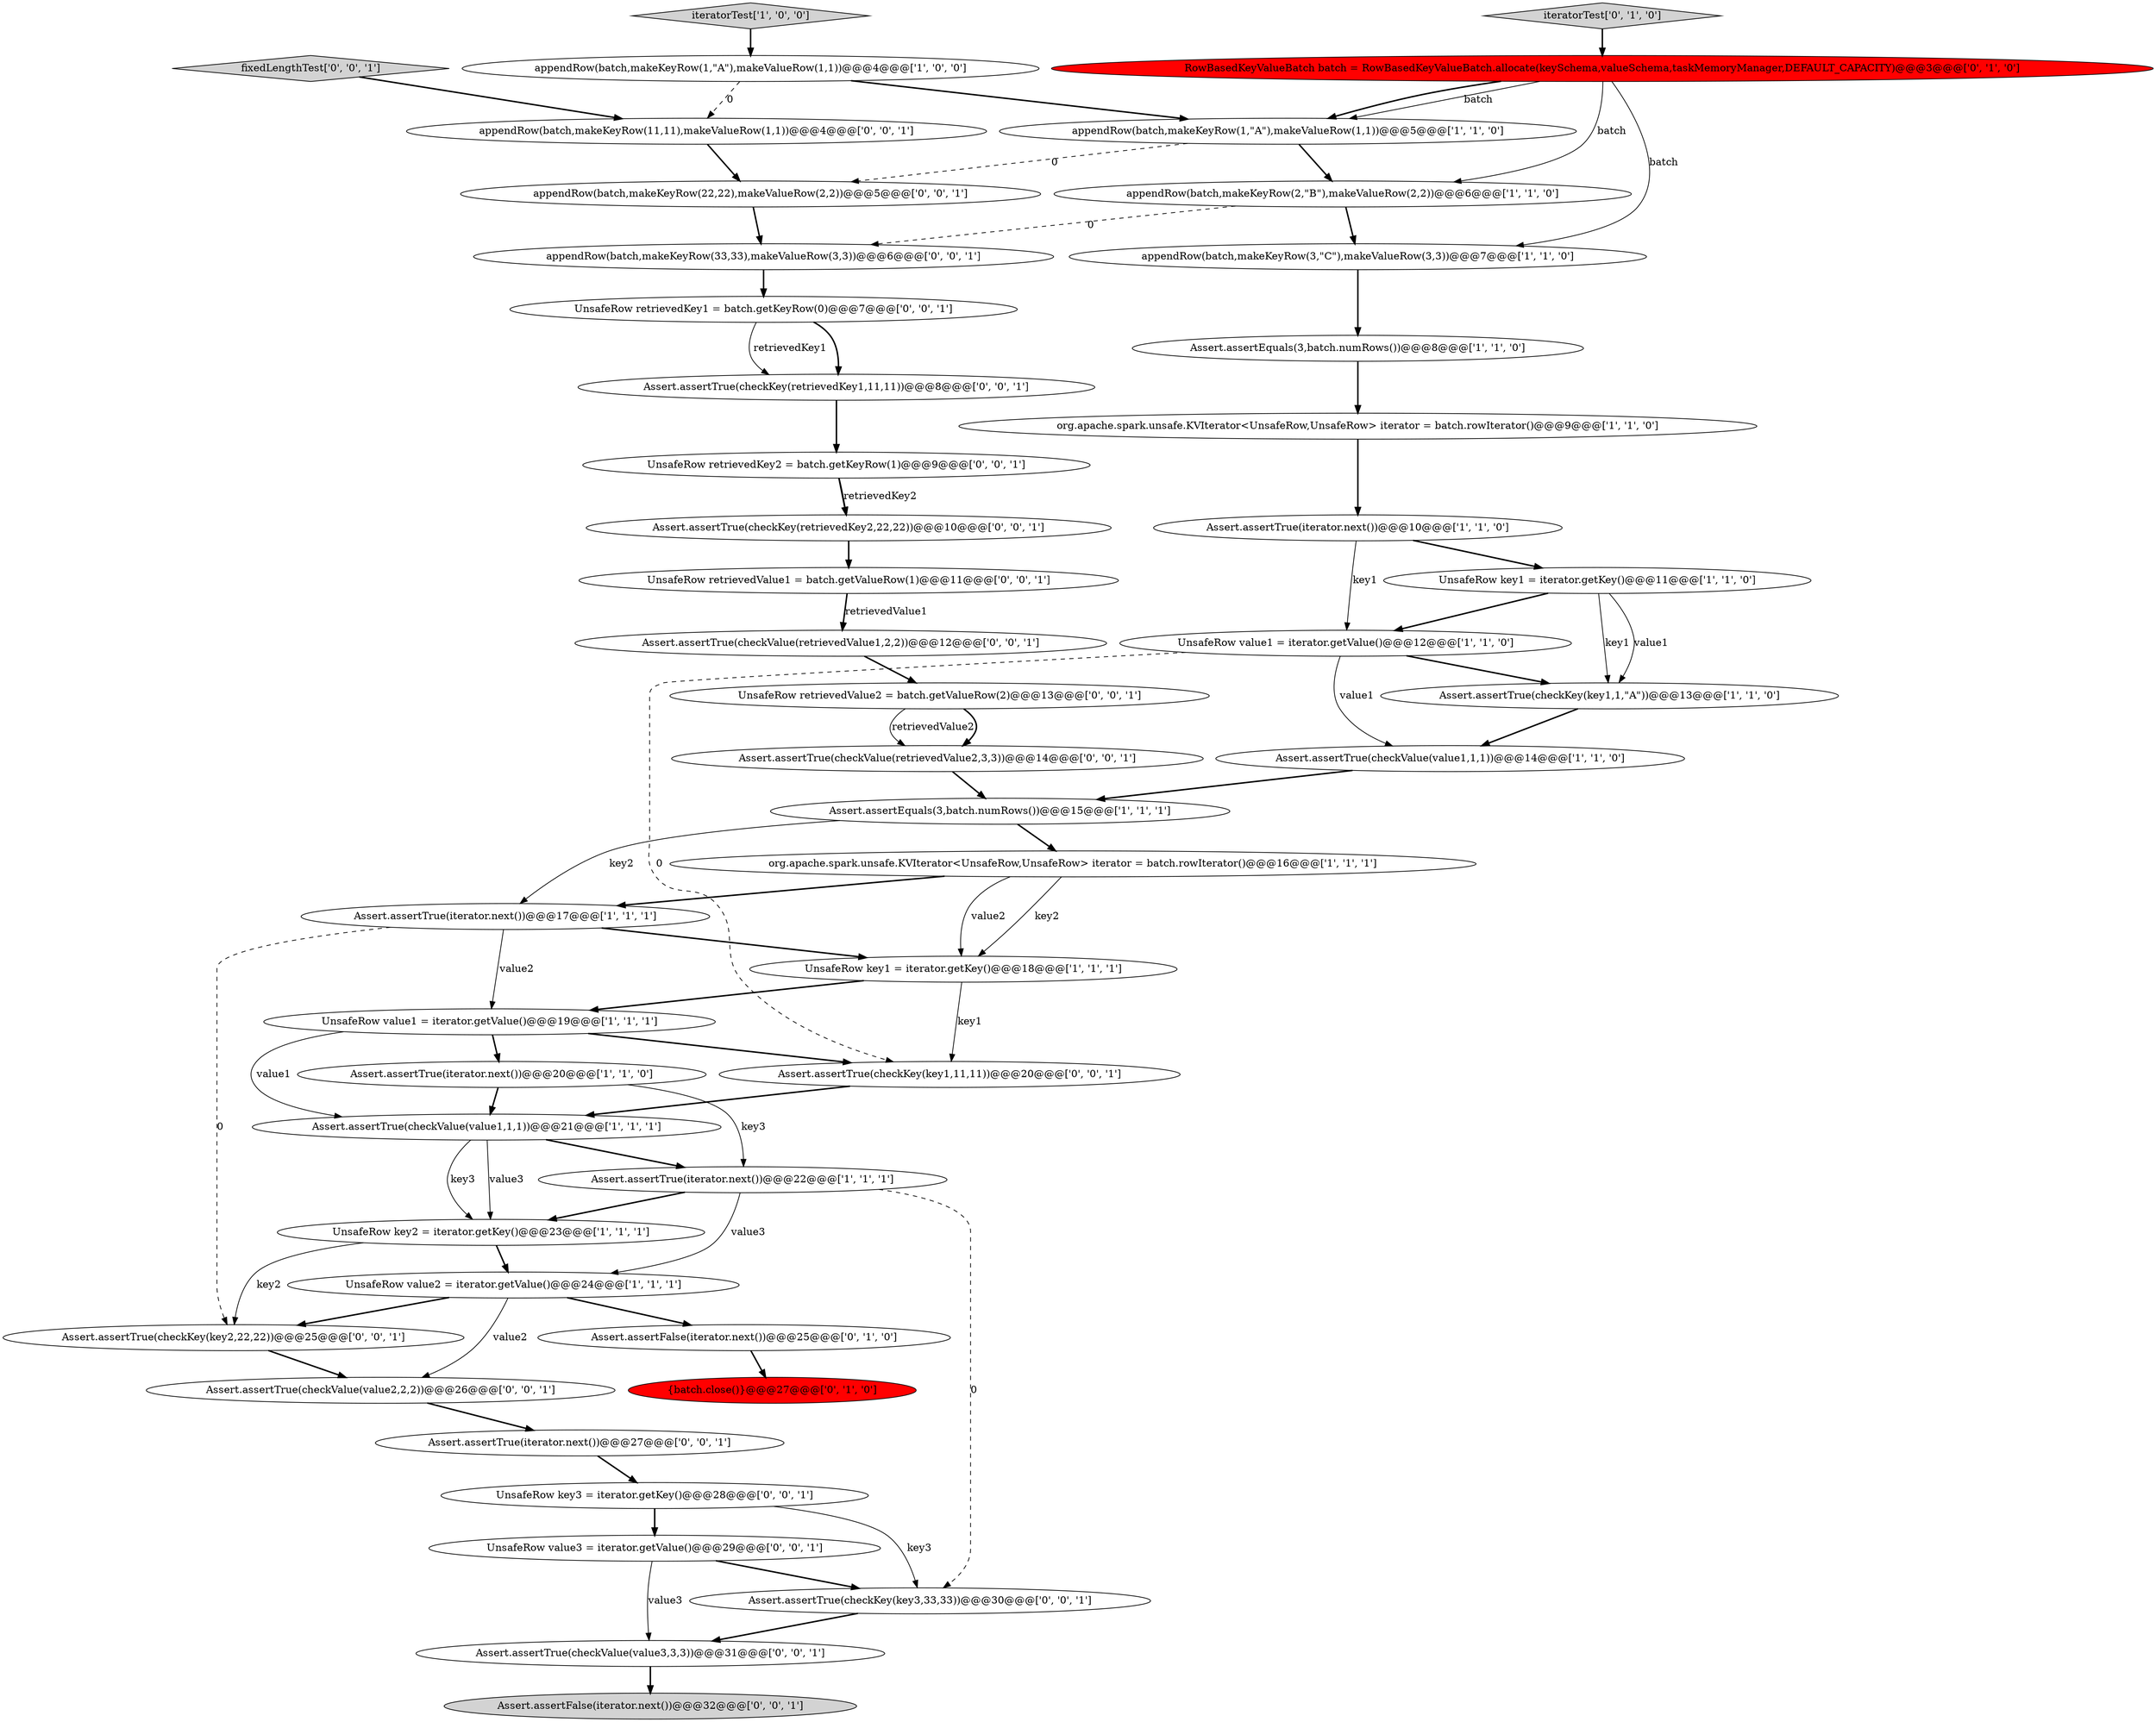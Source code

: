digraph {
28 [style = filled, label = "Assert.assertTrue(iterator.next())@@@27@@@['0', '0', '1']", fillcolor = white, shape = ellipse image = "AAA0AAABBB3BBB"];
2 [style = filled, label = "appendRow(batch,makeKeyRow(3,\"C\"),makeValueRow(3,3))@@@7@@@['1', '1', '0']", fillcolor = white, shape = ellipse image = "AAA0AAABBB1BBB"];
17 [style = filled, label = "UnsafeRow value2 = iterator.getValue()@@@24@@@['1', '1', '1']", fillcolor = white, shape = ellipse image = "AAA0AAABBB1BBB"];
8 [style = filled, label = "Assert.assertTrue(iterator.next())@@@17@@@['1', '1', '1']", fillcolor = white, shape = ellipse image = "AAA0AAABBB1BBB"];
39 [style = filled, label = "UnsafeRow retrievedValue2 = batch.getValueRow(2)@@@13@@@['0', '0', '1']", fillcolor = white, shape = ellipse image = "AAA0AAABBB3BBB"];
33 [style = filled, label = "Assert.assertTrue(checkKey(key1,11,11))@@@20@@@['0', '0', '1']", fillcolor = white, shape = ellipse image = "AAA0AAABBB3BBB"];
20 [style = filled, label = "iteratorTest['1', '0', '0']", fillcolor = lightgray, shape = diamond image = "AAA0AAABBB1BBB"];
26 [style = filled, label = "Assert.assertTrue(checkKey(key3,33,33))@@@30@@@['0', '0', '1']", fillcolor = white, shape = ellipse image = "AAA0AAABBB3BBB"];
37 [style = filled, label = "Assert.assertTrue(checkKey(retrievedKey2,22,22))@@@10@@@['0', '0', '1']", fillcolor = white, shape = ellipse image = "AAA0AAABBB3BBB"];
38 [style = filled, label = "appendRow(batch,makeKeyRow(22,22),makeValueRow(2,2))@@@5@@@['0', '0', '1']", fillcolor = white, shape = ellipse image = "AAA0AAABBB3BBB"];
14 [style = filled, label = "UnsafeRow key1 = iterator.getKey()@@@11@@@['1', '1', '0']", fillcolor = white, shape = ellipse image = "AAA0AAABBB1BBB"];
24 [style = filled, label = "RowBasedKeyValueBatch batch = RowBasedKeyValueBatch.allocate(keySchema,valueSchema,taskMemoryManager,DEFAULT_CAPACITY)@@@3@@@['0', '1', '0']", fillcolor = red, shape = ellipse image = "AAA1AAABBB2BBB"];
22 [style = filled, label = "{batch.close()}@@@27@@@['0', '1', '0']", fillcolor = red, shape = ellipse image = "AAA1AAABBB2BBB"];
11 [style = filled, label = "UnsafeRow value1 = iterator.getValue()@@@12@@@['1', '1', '0']", fillcolor = white, shape = ellipse image = "AAA0AAABBB1BBB"];
10 [style = filled, label = "Assert.assertTrue(iterator.next())@@@20@@@['1', '1', '0']", fillcolor = white, shape = ellipse image = "AAA0AAABBB1BBB"];
4 [style = filled, label = "UnsafeRow value1 = iterator.getValue()@@@19@@@['1', '1', '1']", fillcolor = white, shape = ellipse image = "AAA0AAABBB1BBB"];
45 [style = filled, label = "Assert.assertTrue(checkValue(value2,2,2))@@@26@@@['0', '0', '1']", fillcolor = white, shape = ellipse image = "AAA0AAABBB3BBB"];
7 [style = filled, label = "UnsafeRow key2 = iterator.getKey()@@@23@@@['1', '1', '1']", fillcolor = white, shape = ellipse image = "AAA0AAABBB1BBB"];
12 [style = filled, label = "org.apache.spark.unsafe.KVIterator<UnsafeRow,UnsafeRow> iterator = batch.rowIterator()@@@16@@@['1', '1', '1']", fillcolor = white, shape = ellipse image = "AAA0AAABBB1BBB"];
25 [style = filled, label = "iteratorTest['0', '1', '0']", fillcolor = lightgray, shape = diamond image = "AAA0AAABBB2BBB"];
35 [style = filled, label = "UnsafeRow retrievedKey2 = batch.getKeyRow(1)@@@9@@@['0', '0', '1']", fillcolor = white, shape = ellipse image = "AAA0AAABBB3BBB"];
16 [style = filled, label = "Assert.assertEquals(3,batch.numRows())@@@8@@@['1', '1', '0']", fillcolor = white, shape = ellipse image = "AAA0AAABBB1BBB"];
32 [style = filled, label = "Assert.assertFalse(iterator.next())@@@32@@@['0', '0', '1']", fillcolor = lightgray, shape = ellipse image = "AAA0AAABBB3BBB"];
46 [style = filled, label = "UnsafeRow retrievedValue1 = batch.getValueRow(1)@@@11@@@['0', '0', '1']", fillcolor = white, shape = ellipse image = "AAA0AAABBB3BBB"];
43 [style = filled, label = "appendRow(batch,makeKeyRow(33,33),makeValueRow(3,3))@@@6@@@['0', '0', '1']", fillcolor = white, shape = ellipse image = "AAA0AAABBB3BBB"];
21 [style = filled, label = "appendRow(batch,makeKeyRow(1,\"A\"),makeValueRow(1,1))@@@5@@@['1', '1', '0']", fillcolor = white, shape = ellipse image = "AAA0AAABBB1BBB"];
13 [style = filled, label = "appendRow(batch,makeKeyRow(2,\"B\"),makeValueRow(2,2))@@@6@@@['1', '1', '0']", fillcolor = white, shape = ellipse image = "AAA0AAABBB1BBB"];
30 [style = filled, label = "Assert.assertTrue(checkKey(retrievedKey1,11,11))@@@8@@@['0', '0', '1']", fillcolor = white, shape = ellipse image = "AAA0AAABBB3BBB"];
36 [style = filled, label = "fixedLengthTest['0', '0', '1']", fillcolor = lightgray, shape = diamond image = "AAA0AAABBB3BBB"];
19 [style = filled, label = "Assert.assertTrue(checkKey(key1,1,\"A\"))@@@13@@@['1', '1', '0']", fillcolor = white, shape = ellipse image = "AAA0AAABBB1BBB"];
41 [style = filled, label = "Assert.assertTrue(checkValue(retrievedValue2,3,3))@@@14@@@['0', '0', '1']", fillcolor = white, shape = ellipse image = "AAA0AAABBB3BBB"];
34 [style = filled, label = "Assert.assertTrue(checkValue(retrievedValue1,2,2))@@@12@@@['0', '0', '1']", fillcolor = white, shape = ellipse image = "AAA0AAABBB3BBB"];
15 [style = filled, label = "Assert.assertTrue(checkValue(value1,1,1))@@@21@@@['1', '1', '1']", fillcolor = white, shape = ellipse image = "AAA0AAABBB1BBB"];
29 [style = filled, label = "UnsafeRow key3 = iterator.getKey()@@@28@@@['0', '0', '1']", fillcolor = white, shape = ellipse image = "AAA0AAABBB3BBB"];
0 [style = filled, label = "Assert.assertTrue(iterator.next())@@@10@@@['1', '1', '0']", fillcolor = white, shape = ellipse image = "AAA0AAABBB1BBB"];
27 [style = filled, label = "UnsafeRow value3 = iterator.getValue()@@@29@@@['0', '0', '1']", fillcolor = white, shape = ellipse image = "AAA0AAABBB3BBB"];
40 [style = filled, label = "UnsafeRow retrievedKey1 = batch.getKeyRow(0)@@@7@@@['0', '0', '1']", fillcolor = white, shape = ellipse image = "AAA0AAABBB3BBB"];
23 [style = filled, label = "Assert.assertFalse(iterator.next())@@@25@@@['0', '1', '0']", fillcolor = white, shape = ellipse image = "AAA0AAABBB2BBB"];
6 [style = filled, label = "org.apache.spark.unsafe.KVIterator<UnsafeRow,UnsafeRow> iterator = batch.rowIterator()@@@9@@@['1', '1', '0']", fillcolor = white, shape = ellipse image = "AAA0AAABBB1BBB"];
5 [style = filled, label = "Assert.assertTrue(iterator.next())@@@22@@@['1', '1', '1']", fillcolor = white, shape = ellipse image = "AAA0AAABBB1BBB"];
18 [style = filled, label = "appendRow(batch,makeKeyRow(1,\"A\"),makeValueRow(1,1))@@@4@@@['1', '0', '0']", fillcolor = white, shape = ellipse image = "AAA0AAABBB1BBB"];
31 [style = filled, label = "appendRow(batch,makeKeyRow(11,11),makeValueRow(1,1))@@@4@@@['0', '0', '1']", fillcolor = white, shape = ellipse image = "AAA0AAABBB3BBB"];
42 [style = filled, label = "Assert.assertTrue(checkValue(value3,3,3))@@@31@@@['0', '0', '1']", fillcolor = white, shape = ellipse image = "AAA0AAABBB3BBB"];
1 [style = filled, label = "Assert.assertTrue(checkValue(value1,1,1))@@@14@@@['1', '1', '0']", fillcolor = white, shape = ellipse image = "AAA0AAABBB1BBB"];
44 [style = filled, label = "Assert.assertTrue(checkKey(key2,22,22))@@@25@@@['0', '0', '1']", fillcolor = white, shape = ellipse image = "AAA0AAABBB3BBB"];
9 [style = filled, label = "Assert.assertEquals(3,batch.numRows())@@@15@@@['1', '1', '1']", fillcolor = white, shape = ellipse image = "AAA0AAABBB1BBB"];
3 [style = filled, label = "UnsafeRow key1 = iterator.getKey()@@@18@@@['1', '1', '1']", fillcolor = white, shape = ellipse image = "AAA0AAABBB1BBB"];
29->26 [style = solid, label="key3"];
4->10 [style = bold, label=""];
28->29 [style = bold, label=""];
26->42 [style = bold, label=""];
13->43 [style = dashed, label="0"];
7->17 [style = bold, label=""];
10->15 [style = bold, label=""];
46->34 [style = bold, label=""];
24->21 [style = solid, label="batch"];
24->13 [style = solid, label="batch"];
33->15 [style = bold, label=""];
5->26 [style = dashed, label="0"];
11->33 [style = dashed, label="0"];
14->19 [style = solid, label="key1"];
16->6 [style = bold, label=""];
36->31 [style = bold, label=""];
8->3 [style = bold, label=""];
9->8 [style = solid, label="key2"];
4->15 [style = solid, label="value1"];
41->9 [style = bold, label=""];
15->7 [style = solid, label="key3"];
6->0 [style = bold, label=""];
31->38 [style = bold, label=""];
21->38 [style = dashed, label="0"];
45->28 [style = bold, label=""];
0->11 [style = solid, label="key1"];
11->19 [style = bold, label=""];
4->33 [style = bold, label=""];
3->4 [style = bold, label=""];
17->23 [style = bold, label=""];
1->9 [style = bold, label=""];
15->5 [style = bold, label=""];
8->4 [style = solid, label="value2"];
35->37 [style = solid, label="retrievedKey2"];
20->18 [style = bold, label=""];
43->40 [style = bold, label=""];
10->5 [style = solid, label="key3"];
25->24 [style = bold, label=""];
19->1 [style = bold, label=""];
29->27 [style = bold, label=""];
0->14 [style = bold, label=""];
15->7 [style = solid, label="value3"];
11->1 [style = solid, label="value1"];
23->22 [style = bold, label=""];
3->33 [style = solid, label="key1"];
30->35 [style = bold, label=""];
37->46 [style = bold, label=""];
7->44 [style = solid, label="key2"];
5->17 [style = solid, label="value3"];
24->21 [style = bold, label=""];
35->37 [style = bold, label=""];
14->19 [style = solid, label="value1"];
39->41 [style = solid, label="retrievedValue2"];
12->8 [style = bold, label=""];
34->39 [style = bold, label=""];
17->45 [style = solid, label="value2"];
46->34 [style = solid, label="retrievedValue1"];
42->32 [style = bold, label=""];
27->42 [style = solid, label="value3"];
5->7 [style = bold, label=""];
39->41 [style = bold, label=""];
40->30 [style = bold, label=""];
12->3 [style = solid, label="key2"];
9->12 [style = bold, label=""];
17->44 [style = bold, label=""];
18->21 [style = bold, label=""];
8->44 [style = dashed, label="0"];
44->45 [style = bold, label=""];
24->2 [style = solid, label="batch"];
14->11 [style = bold, label=""];
40->30 [style = solid, label="retrievedKey1"];
12->3 [style = solid, label="value2"];
18->31 [style = dashed, label="0"];
38->43 [style = bold, label=""];
21->13 [style = bold, label=""];
13->2 [style = bold, label=""];
27->26 [style = bold, label=""];
2->16 [style = bold, label=""];
}
